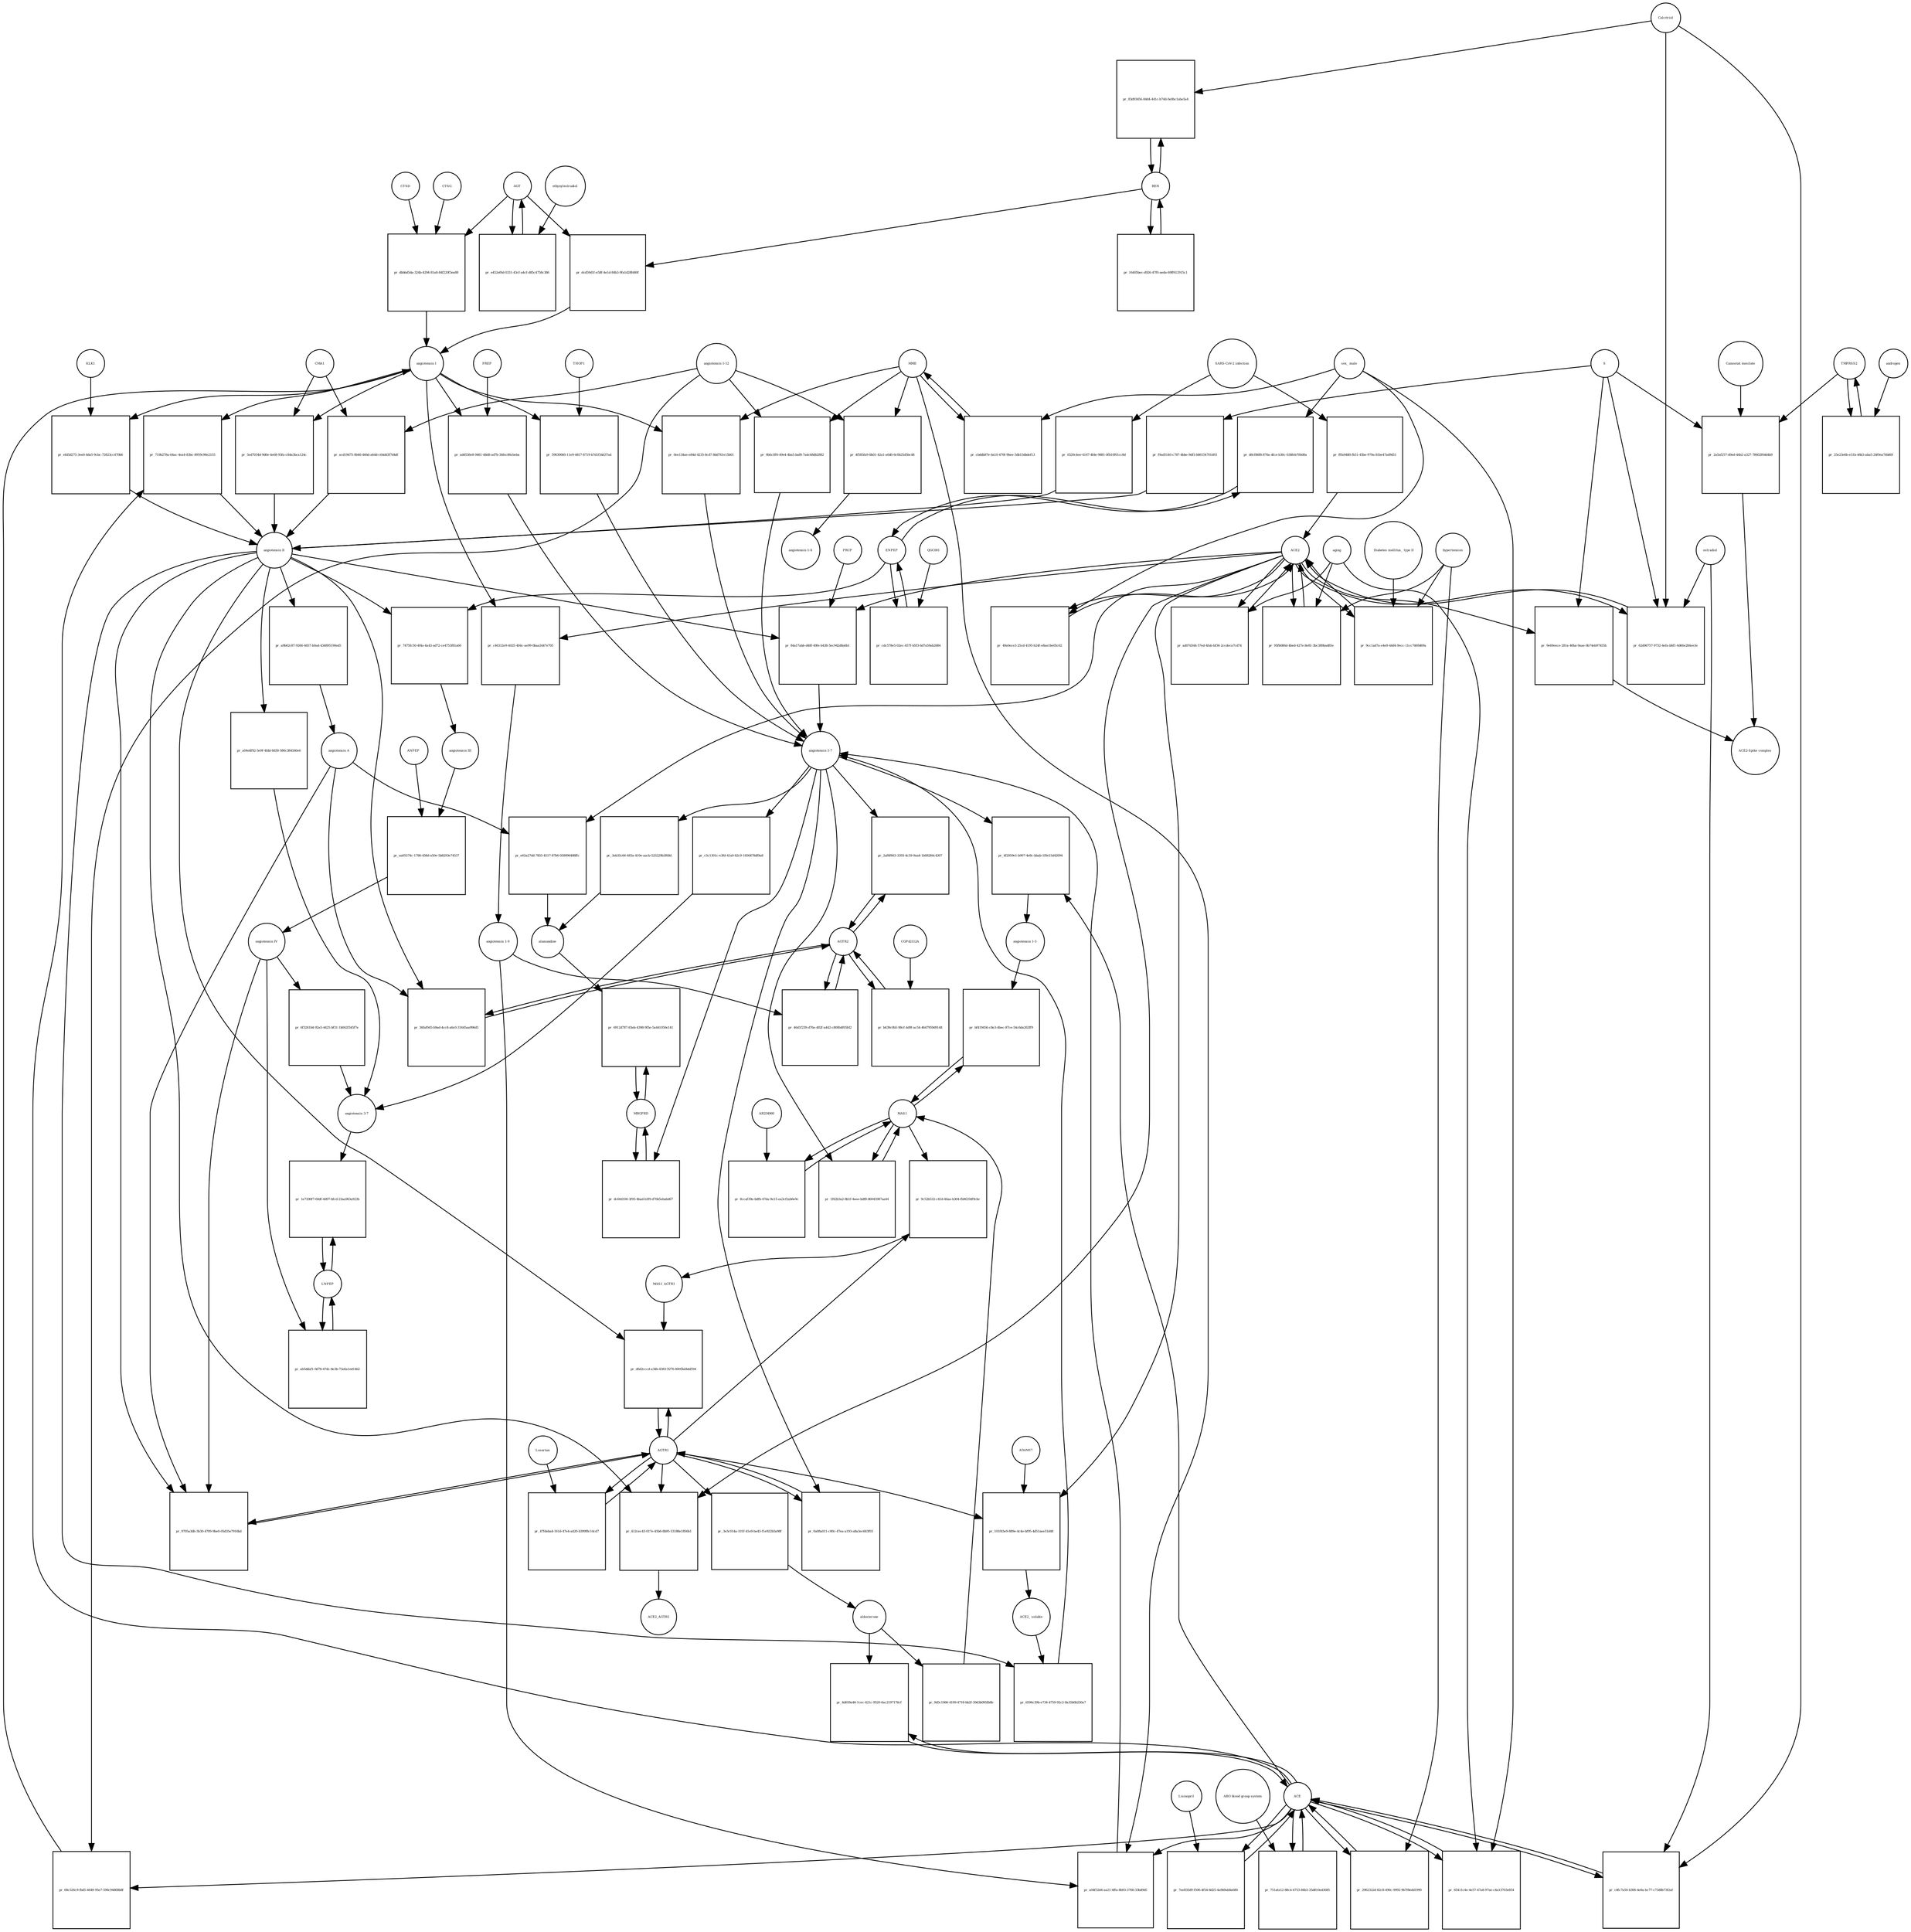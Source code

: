 strict digraph  {
"angiotensin I" [annotation="urn_miriam_obo.chebi_CHEBI%3A2718", bipartite=0, cls="simple chemical", fontsize=4, label="angiotensin I", shape=circle];
"pr_719b278a-64ac-4ea4-83bc-8959c96e2155" [annotation="", bipartite=1, cls=process, fontsize=4, label="pr_719b278a-64ac-4ea4-83bc-8959c96e2155", shape=square];
"angiotensin II" [annotation="urn_miriam_obo.chebi_CHEBI%3A48432", bipartite=0, cls="simple chemical", fontsize=4, label="angiotensin II", shape=circle];
ACE [annotation="urn_miriam_hgnc_HGNC%3A2707", bipartite=0, cls=macromolecule, fontsize=4, label=ACE, shape=circle];
"pr_c46312e9-4025-404c-ae99-0baa2447e705" [annotation="", bipartite=1, cls=process, fontsize=4, label="pr_c46312e9-4025-404c-ae99-0baa2447e705", shape=square];
"angiotensin 1-9" [annotation="urn_miriam_obo.chebi_CHEBI%3A80128", bipartite=0, cls="simple chemical", fontsize=4, label="angiotensin 1-9", shape=circle];
ACE2 [annotation="urn_miriam_hgnc_HGNC%3A13557", bipartite=0, cls=macromolecule, fontsize=4, label=ACE2, shape=circle];
"pr_a04f32d4-aa21-4ffa-8b93-376fc33bd9d5" [annotation="", bipartite=1, cls=process, fontsize=4, label="pr_a04f32d4-aa21-4ffa-8b93-376fc33bd9d5", shape=square];
"angiotensin 1-7" [annotation="urn_miriam_obo.chebi_CHEBI%3A55438", bipartite=0, cls="simple chemical", fontsize=4, label="angiotensin 1-7", shape=circle];
MME [annotation="", bipartite=0, cls=macromolecule, fontsize=4, label=MME, shape=circle];
"pr_84a17abb-d48f-49fe-b438-5ec942d8a6b1" [annotation="", bipartite=1, cls=process, fontsize=4, label="pr_84a17abb-d48f-49fe-b438-5ec942d8a6b1", shape=square];
PRCP [annotation="urn_miriam_hgnc_HGNC%3A9344", bipartite=0, cls=macromolecule, fontsize=4, label=PRCP, shape=circle];
"pr_4f2959e1-b907-4e8c-bbab-1f0e15d42094" [annotation="", bipartite=1, cls=process, fontsize=4, label="pr_4f2959e1-b907-4e8c-bbab-1f0e15d42094", shape=square];
"angiotensin 1-5" [annotation="urn_miriam_obo.chebi_CHEBI%3A80129", bipartite=0, cls="simple chemical", fontsize=4, label="angiotensin 1-5", shape=circle];
REN [annotation="urn_miriam_hgnc_HGNC%3A9958", bipartite=0, cls=macromolecule, fontsize=4, label=REN, shape=circle];
"pr_83d93456-84d4-441c-b74d-0e0bc1abe5e4" [annotation="", bipartite=1, cls="omitted process", fontsize=4, label="pr_83d93456-84d4-441c-b74d-0e0bc1abe5e4", shape=square];
Calcitriol [annotation="urn_miriam_obo.chebi_CHEBI%3A17823", bipartite=0, cls="simple chemical", fontsize=4, label=Calcitriol, shape=circle];
AGT [annotation="urn_miriam_hgnc_HGNC%3A333", bipartite=0, cls=macromolecule, fontsize=4, label=AGT, shape=circle];
"pr_dcd59d1f-e58f-4e1d-84b3-9fa1d28fd60f" [annotation="", bipartite=1, cls=process, fontsize=4, label="pr_dcd59d1f-e58f-4e1d-84b3-9fa1d28fd60f", shape=square];
"pr_0ee134ae-e84d-4235-8cd7-8dd761e15b01" [annotation="", bipartite=1, cls=process, fontsize=4, label="pr_0ee134ae-e84d-4235-8cd7-8dd761e15b01", shape=square];
MAS1 [annotation="urn_miriam_hgnc_HGNC%3A6899", bipartite=0, cls=macromolecule, fontsize=4, label=MAS1, shape=circle];
"pr_bf419456-c8e3-4bec-87ce-54c6da262ff9" [annotation="", bipartite=1, cls=process, fontsize=4, label="pr_bf419456-c8e3-4bec-87ce-54c6da262ff9", shape=square];
"pr_3eb35c66-483a-410e-aacb-525229b3f68d" [annotation="", bipartite=1, cls=process, fontsize=4, label="pr_3eb35c66-483a-410e-aacb-525229b3f68d", shape=square];
alamandine [annotation="urn_miriam_pubchem.compound_44192273", bipartite=0, cls="simple chemical", fontsize=4, label=alamandine, shape=circle];
"pr_a9b62c87-9266-4657-b0ad-434895190ed5" [annotation="", bipartite=1, cls=process, fontsize=4, label="pr_a9b62c87-9266-4657-b0ad-434895190ed5", shape=square];
"angiotensin A" [annotation="urn_miriam_kegg.compound_C20970|urn_miriam_pubchem.compound_91691124", bipartite=0, cls="simple chemical", fontsize=4, label="angiotensin A", shape=circle];
"pr_e65a27dd-7855-4517-87b6-058096488ffc" [annotation="", bipartite=1, cls=process, fontsize=4, label="pr_e65a27dd-7855-4517-87b6-058096488ffc", shape=square];
"pr_7475fc50-4f4a-4a43-ad72-ce4753f81a60" [annotation="", bipartite=1, cls=process, fontsize=4, label="pr_7475fc50-4f4a-4a43-ad72-ce4753f81a60", shape=square];
"angiotensin III" [annotation="urn_miriam_obo.chebi_CHEBI%3A89666", bipartite=0, cls="simple chemical", fontsize=4, label="angiotensin III", shape=circle];
ENPEP [annotation="urn_miriam_hgnc_HGNC%3A3355", bipartite=0, cls=macromolecule, fontsize=4, label=ENPEP, shape=circle];
"pr_aa05574c-1786-458d-a50e-5b8293e74537" [annotation="", bipartite=1, cls=process, fontsize=4, label="pr_aa05574c-1786-458d-a50e-5b8293e74537", shape=square];
"angiotensin IV" [annotation="urn_miriam_obo.chebi_CHEBI%3A80127", bipartite=0, cls="simple chemical", fontsize=4, label="angiotensin IV", shape=circle];
"ANPEP " [annotation="urn_miriam_hgnc_HGNC%3A500", bipartite=0, cls=macromolecule, fontsize=4, label="ANPEP ", shape=circle];
AGTR2 [annotation="urn_miriam_hgnc_HGNC%3A338", bipartite=0, cls=macromolecule, fontsize=4, label=AGTR2, shape=circle];
"pr_b639c0b5-98cf-4d9f-ac54-4647959d9148" [annotation="", bipartite=1, cls=process, fontsize=4, label="pr_b639c0b5-98cf-4d9f-ac54-4647959d9148", shape=square];
CGP42112A [annotation="urn_miriam_obo.chebi_CHEBI%3A147302", bipartite=0, cls="simple chemical", fontsize=4, label=CGP42112A, shape=circle];
"pr_16405bec-d926-47f0-aeda-69ff612915c1" [annotation="", bipartite=1, cls=process, fontsize=4, label="pr_16405bec-d926-47f0-aeda-69ff612915c1", shape=square];
"pr_101f45e9-889e-4c4e-bf95-4d51aee51d48" [annotation="", bipartite=1, cls=process, fontsize=4, label="pr_101f45e9-889e-4c4e-bf95-4d51aee51d48", shape=square];
"ACE2_ soluble" [annotation="urn_miriam_hgnc.symbol_ACE2", bipartite=0, cls=macromolecule, fontsize=4, label="ACE2_ soluble", shape=circle];
ADAM17 [annotation="urn_miriam_hgnc_HGNC%3A195", bipartite=0, cls=macromolecule, fontsize=4, label=ADAM17, shape=circle];
AGTR1 [annotation="urn_miriam_hgnc_HGNC%3A336", bipartite=0, cls=macromolecule, fontsize=4, label=AGTR1, shape=circle];
"pr_36faf045-b9ad-4cc8-a6c0-31645aa996d5" [annotation="", bipartite=1, cls=process, fontsize=4, label="pr_36faf045-b9ad-4cc8-a6c0-31645aa996d5", shape=square];
MRGPRD [annotation="urn_miriam_hgnc_HGNC%3A29626", bipartite=0, cls=macromolecule, fontsize=4, label=MRGPRD, shape=circle];
"pr_6912d787-83eb-4398-9f3e-5a441050e141" [annotation="", bipartite=1, cls=process, fontsize=4, label="pr_6912d787-83eb-4398-9f3e-5a441050e141", shape=square];
"pr_6596c39b-e734-4759-92c2-8a35b0b250a7" [annotation="", bipartite=1, cls=process, fontsize=4, label="pr_6596c39b-e734-4759-92c2-8a35b0b250a7", shape=square];
"pr_49a0ece3-25cd-4195-b24f-e8ae1be05c62" [annotation="", bipartite=1, cls=process, fontsize=4, label="pr_49a0ece3-25cd-4195-b24f-e8ae1be05c62", shape=square];
"sex_ male" [annotation=urn_miriam_mesh_D008297, bipartite=0, cls=phenotype, fontsize=4, label="sex_ male", shape=circle];
"pr_f9ad5140-c787-4bbe-9df3-b86154701d93" [annotation="", bipartite=1, cls=process, fontsize=4, label="pr_f9ad5140-c787-4bbe-9df3-b86154701d93", shape=square];
S [annotation="urn_miriam_uniprot_P0DTC2|urn_miriam_uniprot_P59594", bipartite=0, cls=macromolecule, fontsize=4, label=S, shape=circle];
"pr_9705a3db-3b30-4709-9be0-05d35e7916bd" [annotation="", bipartite=1, cls=process, fontsize=4, label="pr_9705a3db-3b30-4709-9be0-05d35e7916bd", shape=square];
"pr_412cec43-017e-45b6-8b95-53188e1856b1" [annotation="", bipartite=1, cls=process, fontsize=4, label="pr_412cec43-017e-45b6-8b95-53188e1856b1", shape=square];
ACE2_AGTR1 [annotation=urn_miriam_pubmed_25225202, bipartite=0, cls=complex, fontsize=4, label=ACE2_AGTR1, shape=circle];
"pr_9e69eece-281a-40ba-9aae-6b74eb97455b" [annotation="", bipartite=1, cls=process, fontsize=4, label="pr_9e69eece-281a-40ba-9aae-6b74eb97455b", shape=square];
"ACE2-Spike complex" [annotation=urn_miriam_pubmed_32275855, bipartite=0, cls=complex, fontsize=4, label="ACE2-Spike complex", shape=circle];
"pr_0320c4ee-4167-4fde-9881-0fb10f01cc8d" [annotation="", bipartite=1, cls=process, fontsize=4, label="pr_0320c4ee-4167-4fde-9881-0fb10f01cc8d", shape=square];
"SARS-CoV-2 infection" [annotation="urn_miriam_taxonomy_2697049|urn_miriam_mesh_C000657245", bipartite=0, cls=phenotype, fontsize=4, label="SARS-CoV-2 infection", shape=circle];
"angiotensin 1-12" [annotation=urn_miriam_pubmed_27465904, bipartite=0, cls="simple chemical", fontsize=4, label="angiotensin 1-12", shape=circle];
"pr_acd19d75-0b46-466d-a64d-c64dd3f7d4df" [annotation="", bipartite=1, cls=process, fontsize=4, label="pr_acd19d75-0b46-466d-a64d-c64dd3f7d4df", shape=square];
CMA1 [annotation="urn_miriam_hgnc_HGNC%3A2097", bipartite=0, cls=macromolecule, fontsize=4, label=CMA1, shape=circle];
TMPRSS2 [annotation="urn_miriam_hgnc_HGNC%3A11876", bipartite=0, cls=macromolecule, fontsize=4, label=TMPRSS2, shape=circle];
"pr_25e23e6b-e31b-46b3-aba5-24f0ea74b80f" [annotation="", bipartite=1, cls="omitted process", fontsize=4, label="pr_25e23e6b-e31b-46b3-aba5-24f0ea74b80f", shape=square];
androgen [annotation="urn_miriam_obo.chebi_CHEBI%3A50113", bipartite=0, cls="simple chemical", fontsize=4, label=androgen, shape=circle];
"pr_4f585fa9-8b01-42a1-a0d0-6c0b25d5bc48" [annotation="", bipartite=1, cls=process, fontsize=4, label="pr_4f585fa9-8b01-42a1-a0d0-6c0b25d5bc48", shape=square];
"angiotensin 1-4" [annotation=urn_miriam_pubmed_22490446, bipartite=0, cls="simple chemical", fontsize=4, label="angiotensin 1-4", shape=circle];
"pr_9c52b532-c41d-44ae-b304-fb06356f9cbc" [annotation="", bipartite=1, cls=process, fontsize=4, label="pr_9c52b532-c41d-44ae-b304-fb06356f9cbc", shape=square];
MAS1_AGTR1 [annotation=urn_miriam_pubmed_15809376, bipartite=0, cls=complex, fontsize=4, label=MAS1_AGTR1, shape=circle];
"pr_d6d2cccd-a34b-4383-9276-8005bd4dd594" [annotation="", bipartite=1, cls=process, fontsize=4, label="pr_d6d2cccd-a34b-4383-9276-8005bd4dd594", shape=square];
"pr_7ee835d9-f506-4f54-8d25-4a9b9ab8a680" [annotation="", bipartite=1, cls=process, fontsize=4, label="pr_7ee835d9-f506-4f54-8d25-4a9b9ab8a680", shape=square];
Lisinopril [annotation="urn_miriam_obo.chebi_CHEBI%3A43755", bipartite=0, cls="simple chemical", fontsize=4, label=Lisinopril, shape=circle];
"pr_68c526c9-fbd5-4649-95e7-596c94868b8f" [annotation="", bipartite=1, cls=process, fontsize=4, label="pr_68c526c9-fbd5-4649-95e7-596c94868b8f", shape=square];
LNPEP [annotation="urn_miriam_hgnc_HGNC%3A6656", bipartite=0, cls=macromolecule, fontsize=4, label=LNPEP, shape=circle];
"pr_ab5ddaf1-0d78-47dc-8e3b-73e6a1ed14b2" [annotation="", bipartite=1, cls=process, fontsize=4, label="pr_ab5ddaf1-0d78-47dc-8e3b-73e6a1ed14b2", shape=square];
"pr_0bfa1ff6-49e4-4ba5-baf8-7adc68db2882" [annotation="", bipartite=1, cls=process, fontsize=4, label="pr_0bfa1ff6-49e4-4ba5-baf8-7adc68db2882", shape=square];
"pr_8ccaf39e-bdfb-47da-9e15-ea3cf2ab6e9c" [annotation="", bipartite=1, cls=process, fontsize=4, label="pr_8ccaf39e-bdfb-47da-9e15-ea3cf2ab6e9c", shape=square];
AR234960 [annotation="urn_miriam_pubchem.compound_146025955", bipartite=0, cls="simple chemical", fontsize=4, label=AR234960, shape=circle];
"pr_cdc578e5-02ec-457f-b5f3-6d7a59ab2684" [annotation="", bipartite=1, cls=process, fontsize=4, label="pr_cdc578e5-02ec-457f-b5f3-6d7a59ab2684", shape=square];
QGC001 [annotation=urn_miriam_pubmed_24337978, bipartite=0, cls="simple chemical", fontsize=4, label=QGC001, shape=circle];
"pr_dbbbd5da-324b-4294-81a8-84f220f3ea88" [annotation="", bipartite=1, cls=process, fontsize=4, label="pr_dbbbd5da-324b-4294-81a8-84f220f3ea88", shape=square];
CTSD [annotation="urn_miriam_hgnc_HGNC%3A2529", bipartite=0, cls=macromolecule, fontsize=4, label=CTSD, shape=circle];
CTSG [annotation="urn_miriam_hgnc_HGNC%3A2532", bipartite=0, cls=macromolecule, fontsize=4, label=CTSG, shape=circle];
"pr_5ed7034d-9d0e-4e68-93fa-c84a3bca124c" [annotation="", bipartite=1, cls=process, fontsize=4, label="pr_5ed7034d-9d0e-4e68-93fa-c84a3bca124c", shape=square];
"pr_efd5d275-3ee0-4da5-9cbc-72823cc470b6" [annotation="", bipartite=1, cls=process, fontsize=4, label="pr_efd5d275-3ee0-4da5-9cbc-72823cc470b6", shape=square];
KLK1 [annotation="urn_miriam_hgnc_HGNC%3A6357", bipartite=0, cls=macromolecule, fontsize=4, label=KLK1, shape=circle];
"pr_59030660-11e9-4817-8719-b7d1f34d37ad" [annotation="", bipartite=1, cls=process, fontsize=4, label="pr_59030660-11e9-4817-8719-b7d1f34d37ad", shape=square];
THOP1 [annotation="urn_miriam_hgnc_HGNC%3A11793", bipartite=0, cls=macromolecule, fontsize=4, label=THOP1, shape=circle];
"pr_add536e8-9461-48d8-ad7b-34fec86cbeba" [annotation="", bipartite=1, cls=process, fontsize=4, label="pr_add536e8-9461-48d8-ad7b-34fec86cbeba", shape=square];
PREP [annotation="urn_miriam_hgnc_HGNC%3A9358", bipartite=0, cls=macromolecule, fontsize=4, label=PREP, shape=circle];
"pr_47fdeba4-161d-47e4-a420-b399f8c14cd7" [annotation="", bipartite=1, cls=process, fontsize=4, label="pr_47fdeba4-161d-47e4-a420-b399f8c14cd7", shape=square];
Losartan [annotation="urn_miriam_obo.chebi_CHEBI%3A6541", bipartite=0, cls="simple chemical", fontsize=4, label=Losartan, shape=circle];
"pr_0a08a011-c80c-47ea-a193-a8a3ec663f03" [annotation="", bipartite=1, cls=process, fontsize=4, label="pr_0a08a011-c80c-47ea-a193-a8a3ec663f03", shape=square];
"pr_2af6f663-3393-4c59-9aa4-1b08284c4307" [annotation="", bipartite=1, cls=process, fontsize=4, label="pr_2af6f663-3393-4c59-9aa4-1b08284c4307", shape=square];
"pr_46d1f239-d76e-482f-a442-c800b4f05fd2" [annotation="", bipartite=1, cls=process, fontsize=4, label="pr_46d1f239-d76e-482f-a442-c800b4f05fd2", shape=square];
"pr_1f62b3a2-8b1f-4eee-bdf8-86045987aa44" [annotation="", bipartite=1, cls=process, fontsize=4, label="pr_1f62b3a2-8b1f-4eee-bdf8-86045987aa44", shape=square];
"pr_dc60d100-3f93-4bad-b3f9-d76b5ebabd67" [annotation="", bipartite=1, cls=process, fontsize=4, label="pr_dc60d100-3f93-4bad-b3f9-d76b5ebabd67", shape=square];
"pr_c5c1301c-e3fd-41a0-82c9-1456478df9a8" [annotation="", bipartite=1, cls=process, fontsize=4, label="pr_c5c1301c-e3fd-41a0-82c9-1456478df9a8", shape=square];
"angiotensin 3-7" [annotation=urn_miriam_pubmed_30934934, bipartite=0, cls="simple chemical", fontsize=4, label="angiotensin 3-7", shape=circle];
"pr_a04e8f92-5e9f-4fdd-8d30-586c384560e6" [annotation="", bipartite=1, cls=process, fontsize=4, label="pr_a04e8f92-5e9f-4fdd-8d30-586c384560e6", shape=square];
"pr_6f3261b4-92a5-4425-bf31-1b042f345f7e" [annotation="", bipartite=1, cls=process, fontsize=4, label="pr_6f3261b4-92a5-4425-bf31-1b042f345f7e", shape=square];
"pr_2a5af257-d9ed-44b2-a327-78602f64d4b9" [annotation="", bipartite=1, cls="omitted process", fontsize=4, label="pr_2a5af257-d9ed-44b2-a327-78602f64d4b9", shape=square];
"Camostat mesilate" [annotation="urn_miriam_obo.chebi_CHEBI%3A135632", bipartite=0, cls="simple chemical", fontsize=4, label="Camostat mesilate", shape=circle];
"pr_1e7200f7-60df-4d97-bfcd-23aa963a923b" [annotation="", bipartite=1, cls=process, fontsize=4, label="pr_1e7200f7-60df-4d97-bfcd-23aa963a923b", shape=square];
"pr_62d06757-9732-4efa-b6f1-6d66e284ee3e" [annotation="", bipartite=1, cls="omitted process", fontsize=4, label="pr_62d06757-9732-4efa-b6f1-6d66e284ee3e", shape=square];
estradiol [annotation="urn_miriam_obo.chebi_CHEBI%3A16469", bipartite=0, cls="simple chemical", fontsize=4, label=estradiol, shape=circle];
"pr_e452ef6d-0331-43cf-a4cf-d85c4758c386" [annotation="", bipartite=1, cls="omitted process", fontsize=4, label="pr_e452ef6d-0331-43cf-a4cf-d85c4758c386", shape=square];
ethynylestradiol [annotation="urn_miriam_obo.chebi_CHEBI%3A4903", bipartite=0, cls="simple chemical", fontsize=4, label=ethynylestradiol, shape=circle];
"pr_fffa9480-fb51-45be-979a-81be47ad9d51" [annotation="", bipartite=1, cls=process, fontsize=4, label="pr_fffa9480-fb51-45be-979a-81be47ad9d51", shape=square];
"pr_65411c4e-4e57-47a8-97ae-c4a13703e854" [annotation="", bipartite=1, cls=process, fontsize=4, label="pr_65411c4e-4e57-47a8-97ae-c4a13703e854", shape=square];
aging [annotation="urn_miriam_obo.go_GO%3A0007568", bipartite=0, cls=phenotype, fontsize=4, label=aging, shape=circle];
"pr_751afa12-88c4-4753-84b3-35d810ed3685" [annotation="", bipartite=1, cls=process, fontsize=4, label="pr_751afa12-88c4-4753-84b3-35d810ed3685", shape=square];
"ABO blood group system" [annotation=urn_miriam_mesh_D000017, bipartite=0, cls=phenotype, fontsize=4, label="ABO blood group system", shape=circle];
"pr_ad07d344-57ed-4fab-bf36-2ccdeca7cd74" [annotation="", bipartite=1, cls="omitted process", fontsize=4, label="pr_ad07d344-57ed-4fab-bf36-2ccdeca7cd74", shape=square];
"pr_95fb086d-4bed-427e-8e81-3bc389bad85e" [annotation="", bipartite=1, cls=process, fontsize=4, label="pr_95fb086d-4bed-427e-8e81-3bc389bad85e", shape=square];
hypertension [annotation=urn_miriam_mesh_D006973, bipartite=0, cls=phenotype, fontsize=4, label=hypertension, shape=circle];
"pr_d8cf86f8-876a-4fce-b30c-038feb700d0a" [annotation="", bipartite=1, cls=process, fontsize=4, label="pr_d8cf86f8-876a-4fce-b30c-038feb700d0a", shape=square];
"pr_cbddb87e-6a10-476f-9bee-5db15dbdef13" [annotation="", bipartite=1, cls=process, fontsize=4, label="pr_cbddb87e-6a10-476f-9bee-5db15dbdef13", shape=square];
"pr_4d659a46-1cec-421c-9520-6ac2197176cf" [annotation="", bipartite=1, cls=process, fontsize=4, label="pr_4d659a46-1cec-421c-9520-6ac2197176cf", shape=square];
aldosterone [annotation="urn_miriam_obo.chebi_CHEBI%3A27584", bipartite=0, cls="simple chemical", fontsize=4, label=aldosterone, shape=circle];
"pr_9d5c1966-4199-4718-bb2f-39d3b095fb8b" [annotation="", bipartite=1, cls=process, fontsize=4, label="pr_9d5c1966-4199-4718-bb2f-39d3b095fb8b", shape=square];
"pr_c8fc7a50-b306-4e8a-bc77-c73d8b73f2af" [annotation="", bipartite=1, cls="omitted process", fontsize=4, label="pr_c8fc7a50-b306-4e8a-bc77-c73d8b73f2af", shape=square];
"pr_3e3c014a-101f-41e9-be43-f1e922b5a98f" [annotation="", bipartite=1, cls=process, fontsize=4, label="pr_3e3c014a-101f-41e9-be43-f1e922b5a98f", shape=square];
"pr_9cc1ad7a-e4e9-44d4-9ecc-11cc7469d69a" [annotation="", bipartite=1, cls="omitted process", fontsize=4, label="pr_9cc1ad7a-e4e9-44d4-9ecc-11cc7469d69a", shape=square];
" Diabetes mellitus_ type II" [annotation=urn_miriam_mesh_D003924, bipartite=0, cls=phenotype, fontsize=4, label=" Diabetes mellitus_ type II", shape=circle];
"pr_2962322d-82c8-490c-9992-9b7f8edd1990" [annotation="", bipartite=1, cls=process, fontsize=4, label="pr_2962322d-82c8-490c-9992-9b7f8edd1990", shape=square];
"angiotensin I" -> "pr_719b278a-64ac-4ea4-83bc-8959c96e2155"  [annotation="", interaction_type=consumption];
"angiotensin I" -> "pr_c46312e9-4025-404c-ae99-0baa2447e705"  [annotation="", interaction_type=consumption];
"angiotensin I" -> "pr_0ee134ae-e84d-4235-8cd7-8dd761e15b01"  [annotation="", interaction_type=consumption];
"angiotensin I" -> "pr_5ed7034d-9d0e-4e68-93fa-c84a3bca124c"  [annotation="", interaction_type=consumption];
"angiotensin I" -> "pr_efd5d275-3ee0-4da5-9cbc-72823cc470b6"  [annotation="", interaction_type=consumption];
"angiotensin I" -> "pr_59030660-11e9-4817-8719-b7d1f34d37ad"  [annotation="", interaction_type=consumption];
"angiotensin I" -> "pr_add536e8-9461-48d8-ad7b-34fec86cbeba"  [annotation="", interaction_type=consumption];
"pr_719b278a-64ac-4ea4-83bc-8959c96e2155" -> "angiotensin II"  [annotation="", interaction_type=production];
"angiotensin II" -> "pr_84a17abb-d48f-49fe-b438-5ec942d8a6b1"  [annotation="", interaction_type=consumption];
"angiotensin II" -> "pr_a9b62c87-9266-4657-b0ad-434895190ed5"  [annotation="", interaction_type=consumption];
"angiotensin II" -> "pr_7475fc50-4f4a-4a43-ad72-ce4753f81a60"  [annotation="", interaction_type=consumption];
"angiotensin II" -> "pr_36faf045-b9ad-4cc8-a6c0-31645aa996d5"  [annotation="urn_miriam_pubmed_17630322|urn_miriam_taxonomy_9606|urn_miriam_pubmed_17138938", interaction_type=stimulation];
"angiotensin II" -> "pr_6596c39b-e734-4759-92c2-8a35b0b250a7"  [annotation="", interaction_type=consumption];
"angiotensin II" -> "pr_9705a3db-3b30-4709-9be0-05d35e7916bd"  [annotation="urn_miriam_pubmed_26497614|urn_miriam_taxonomy_10116|urn_miriam_pubmed_17630322|urn_miriam_pubmed_32333398|urn_miriam_pubmed_17138938|urn_miriam_taxonomy_9606", interaction_type=stimulation];
"angiotensin II" -> "pr_412cec43-017e-45b6-8b95-53188e1856b1"  [annotation="urn_miriam_pubmed_25225202|urn_miriam_taxonomy_9606", interaction_type=inhibition];
"angiotensin II" -> "pr_d6d2cccd-a34b-4383-9276-8005bd4dd594"  [annotation="urn_miriam_pubmed_15809376|urn_miriam_taxonomy_9606", interaction_type=stimulation];
"angiotensin II" -> "pr_a04e8f92-5e9f-4fdd-8d30-586c384560e6"  [annotation="", interaction_type=consumption];
ACE -> "pr_719b278a-64ac-4ea4-83bc-8959c96e2155"  [annotation="urn_miriam_taxonomy_9606|urn_miriam_pubmed_10969042", interaction_type=catalysis];
ACE -> "pr_a04f32d4-aa21-4ffa-8b93-376fc33bd9d5"  [annotation="urn_miriam_pubmed_15283675|urn_miriam_taxonomy_9606", interaction_type=catalysis];
ACE -> "pr_4f2959e1-b907-4e8c-bbab-1f0e15d42094"  [annotation="urn_miriam_pubmed_10969042|urn_miriam_taxonomy_9606", interaction_type=catalysis];
ACE -> "pr_7ee835d9-f506-4f54-8d25-4a9b9ab8a680"  [annotation="", interaction_type=consumption];
ACE -> "pr_68c526c9-fbd5-4649-95e7-596c94868b8f"  [annotation="urn_miriam_pubmed_22490446|urn_miriam_taxonomy_10116", interaction_type=catalysis];
ACE -> "pr_65411c4e-4e57-47a8-97ae-c4a13703e854"  [annotation="", interaction_type=consumption];
ACE -> "pr_751afa12-88c4-4753-84b3-35d810ed3685"  [annotation="", interaction_type=consumption];
ACE -> "pr_4d659a46-1cec-421c-9520-6ac2197176cf"  [annotation="", interaction_type=consumption];
ACE -> "pr_c8fc7a50-b306-4e8a-bc77-c73d8b73f2af"  [annotation="", interaction_type=consumption];
ACE -> "pr_2962322d-82c8-490c-9992-9b7f8edd1990"  [annotation="", interaction_type=consumption];
"pr_c46312e9-4025-404c-ae99-0baa2447e705" -> "angiotensin 1-9"  [annotation="", interaction_type=production];
"angiotensin 1-9" -> "pr_a04f32d4-aa21-4ffa-8b93-376fc33bd9d5"  [annotation="", interaction_type=consumption];
"angiotensin 1-9" -> "pr_46d1f239-d76e-482f-a442-c800b4f05fd2"  [annotation="urn_miriam_pubmed_30048754|urn_miriam_taxonomy_10116", interaction_type=stimulation];
ACE2 -> "pr_c46312e9-4025-404c-ae99-0baa2447e705"  [annotation="urn_miriam_pubmed_10969042|urn_miriam_taxonomy_9606", interaction_type=catalysis];
ACE2 -> "pr_84a17abb-d48f-49fe-b438-5ec942d8a6b1"  [annotation="urn_miriam_taxonomy_10090|urn_miriam_pubmed_23392115", interaction_type=catalysis];
ACE2 -> "pr_e65a27dd-7855-4517-87b6-058096488ffc"  [annotation="urn_miriam_pubmed_23446738|urn_miriam_taxonomy_9606", interaction_type=catalysis];
ACE2 -> "pr_101f45e9-889e-4c4e-bf95-4d51aee51d48"  [annotation="", interaction_type=consumption];
ACE2 -> "pr_49a0ece3-25cd-4195-b24f-e8ae1be05c62"  [annotation="", interaction_type=consumption];
ACE2 -> "pr_412cec43-017e-45b6-8b95-53188e1856b1"  [annotation="", interaction_type=consumption];
ACE2 -> "pr_9e69eece-281a-40ba-9aae-6b74eb97455b"  [annotation="", interaction_type=consumption];
ACE2 -> "pr_62d06757-9732-4efa-b6f1-6d66e284ee3e"  [annotation="", interaction_type=consumption];
ACE2 -> "pr_ad07d344-57ed-4fab-bf36-2ccdeca7cd74"  [annotation="", interaction_type=consumption];
ACE2 -> "pr_95fb086d-4bed-427e-8e81-3bc389bad85e"  [annotation="", interaction_type=consumption];
ACE2 -> "pr_9cc1ad7a-e4e9-44d4-9ecc-11cc7469d69a"  [annotation="", interaction_type=consumption];
"pr_a04f32d4-aa21-4ffa-8b93-376fc33bd9d5" -> "angiotensin 1-7"  [annotation="", interaction_type=production];
"angiotensin 1-7" -> "pr_4f2959e1-b907-4e8c-bbab-1f0e15d42094"  [annotation="", interaction_type=consumption];
"angiotensin 1-7" -> "pr_3eb35c66-483a-410e-aacb-525229b3f68d"  [annotation="", interaction_type=consumption];
"angiotensin 1-7" -> "pr_0a08a011-c80c-47ea-a193-a8a3ec663f03"  [annotation="urn_miriam_pubmed_29928987|urn_miriam_taxonomy_9606", interaction_type=inhibition];
"angiotensin 1-7" -> "pr_2af6f663-3393-4c59-9aa4-1b08284c4307"  [annotation="urn_miriam_pubmed_15767466|urn_miriam_taxonomy_10116", interaction_type=stimulation];
"angiotensin 1-7" -> "pr_1f62b3a2-8b1f-4eee-bdf8-86045987aa44"  [annotation="urn_miriam_pubmed_27217404|urn_miriam_taxonomy_9606", interaction_type=stimulation];
"angiotensin 1-7" -> "pr_dc60d100-3f93-4bad-b3f9-d76b5ebabd67"  [annotation="urn_miriam_pubmed_27217404|urn_miriam_taxonomy_9606", interaction_type=stimulation];
"angiotensin 1-7" -> "pr_c5c1301c-e3fd-41a0-82c9-1456478df9a8"  [annotation="", interaction_type=consumption];
MME -> "pr_a04f32d4-aa21-4ffa-8b93-376fc33bd9d5"  [annotation="urn_miriam_pubmed_15283675|urn_miriam_taxonomy_9606", interaction_type=catalysis];
MME -> "pr_0ee134ae-e84d-4235-8cd7-8dd761e15b01"  [annotation="urn_miriam_taxonomy_9606|urn_miriam_pubmed_15283675", interaction_type=catalysis];
MME -> "pr_4f585fa9-8b01-42a1-a0d0-6c0b25d5bc48"  [annotation="urn_miriam_pubmed_22490446|urn_miriam_taxonomy_10116", interaction_type=catalysis];
MME -> "pr_0bfa1ff6-49e4-4ba5-baf8-7adc68db2882"  [annotation="urn_miriam_pubmed_22490446|urn_miriam_taxonomy_10116", interaction_type=catalysis];
MME -> "pr_cbddb87e-6a10-476f-9bee-5db15dbdef13"  [annotation="", interaction_type=consumption];
"pr_84a17abb-d48f-49fe-b438-5ec942d8a6b1" -> "angiotensin 1-7"  [annotation="", interaction_type=production];
PRCP -> "pr_84a17abb-d48f-49fe-b438-5ec942d8a6b1"  [annotation="urn_miriam_taxonomy_10090|urn_miriam_pubmed_23392115", interaction_type=catalysis];
"pr_4f2959e1-b907-4e8c-bbab-1f0e15d42094" -> "angiotensin 1-5"  [annotation="", interaction_type=production];
"angiotensin 1-5" -> "pr_bf419456-c8e3-4bec-87ce-54c6da262ff9"  [annotation="urn_miriam_pubmed_27660028|urn_miriam_taxonomy_10116", interaction_type=stimulation];
REN -> "pr_83d93456-84d4-441c-b74d-0e0bc1abe5e4"  [annotation="", interaction_type=consumption];
REN -> "pr_dcd59d1f-e58f-4e1d-84b3-9fa1d28fd60f"  [annotation="urn_miriam_pubmed_10585461|urn_miriam_taxonomy_9606", interaction_type=catalysis];
REN -> "pr_16405bec-d926-47f0-aeda-69ff612915c1"  [annotation="", interaction_type=consumption];
"pr_83d93456-84d4-441c-b74d-0e0bc1abe5e4" -> REN  [annotation="", interaction_type=production];
Calcitriol -> "pr_83d93456-84d4-441c-b74d-0e0bc1abe5e4"  [annotation="urn_miriam_pubmed_12122115|urn_miriam_taxonomy_10090", interaction_type=inhibition];
Calcitriol -> "pr_62d06757-9732-4efa-b6f1-6d66e284ee3e"  [annotation="urn_miriam_pubmed_32432918|urn_miriam_taxonomy_9606|urn_miriam_pubmed_19864379|urn_miriam_uniprot_P59594|urn_miriam_pubmed_26562171|urn_miriam_pubmed_28944831|urn_miriam_taxonomy_10116", interaction_type=stimulation];
Calcitriol -> "pr_c8fc7a50-b306-4e8a-bc77-c73d8b73f2af"  [annotation="urn_miriam_pubmed_26562171|urn_miriam_taxonomy_9606|urn_miriam_pubmed_28944831|urn_miriam_taxonomy_10116", interaction_type=inhibition];
AGT -> "pr_dcd59d1f-e58f-4e1d-84b3-9fa1d28fd60f"  [annotation="", interaction_type=consumption];
AGT -> "pr_dbbbd5da-324b-4294-81a8-84f220f3ea88"  [annotation="", interaction_type=consumption];
AGT -> "pr_e452ef6d-0331-43cf-a4cf-d85c4758c386"  [annotation="", interaction_type=consumption];
"pr_dcd59d1f-e58f-4e1d-84b3-9fa1d28fd60f" -> "angiotensin I"  [annotation="", interaction_type=production];
"pr_0ee134ae-e84d-4235-8cd7-8dd761e15b01" -> "angiotensin 1-7"  [annotation="", interaction_type=production];
MAS1 -> "pr_bf419456-c8e3-4bec-87ce-54c6da262ff9"  [annotation="", interaction_type=consumption];
MAS1 -> "pr_9c52b532-c41d-44ae-b304-fb06356f9cbc"  [annotation="", interaction_type=consumption];
MAS1 -> "pr_8ccaf39e-bdfb-47da-9e15-ea3cf2ab6e9c"  [annotation="", interaction_type=consumption];
MAS1 -> "pr_1f62b3a2-8b1f-4eee-bdf8-86045987aa44"  [annotation="", interaction_type=consumption];
"pr_bf419456-c8e3-4bec-87ce-54c6da262ff9" -> MAS1  [annotation="", interaction_type=production];
"pr_3eb35c66-483a-410e-aacb-525229b3f68d" -> alamandine  [annotation="", interaction_type=production];
alamandine -> "pr_6912d787-83eb-4398-9f3e-5a441050e141"  [annotation="urn_miriam_pubmed_23446738|urn_miriam_taxonomy_9606", interaction_type=stimulation];
"pr_a9b62c87-9266-4657-b0ad-434895190ed5" -> "angiotensin A"  [annotation="", interaction_type=production];
"angiotensin A" -> "pr_e65a27dd-7855-4517-87b6-058096488ffc"  [annotation="", interaction_type=consumption];
"angiotensin A" -> "pr_36faf045-b9ad-4cc8-a6c0-31645aa996d5"  [annotation="urn_miriam_pubmed_17630322|urn_miriam_taxonomy_9606|urn_miriam_pubmed_17138938", interaction_type=stimulation];
"angiotensin A" -> "pr_9705a3db-3b30-4709-9be0-05d35e7916bd"  [annotation="urn_miriam_pubmed_26497614|urn_miriam_taxonomy_10116|urn_miriam_pubmed_17630322|urn_miriam_pubmed_32333398|urn_miriam_pubmed_17138938|urn_miriam_taxonomy_9606", interaction_type=stimulation];
"pr_e65a27dd-7855-4517-87b6-058096488ffc" -> alamandine  [annotation="", interaction_type=production];
"pr_7475fc50-4f4a-4a43-ad72-ce4753f81a60" -> "angiotensin III"  [annotation="", interaction_type=production];
"angiotensin III" -> "pr_aa05574c-1786-458d-a50e-5b8293e74537"  [annotation="", interaction_type=consumption];
ENPEP -> "pr_7475fc50-4f4a-4a43-ad72-ce4753f81a60"  [annotation="urn_miriam_pubmed_8876246|urn_miriam_taxonomy_10090", interaction_type=catalysis];
ENPEP -> "pr_cdc578e5-02ec-457f-b5f3-6d7a59ab2684"  [annotation="", interaction_type=consumption];
ENPEP -> "pr_d8cf86f8-876a-4fce-b30c-038feb700d0a"  [annotation="", interaction_type=consumption];
"pr_aa05574c-1786-458d-a50e-5b8293e74537" -> "angiotensin IV"  [annotation="", interaction_type=production];
"angiotensin IV" -> "pr_9705a3db-3b30-4709-9be0-05d35e7916bd"  [annotation="urn_miriam_pubmed_26497614|urn_miriam_taxonomy_10116|urn_miriam_pubmed_17630322|urn_miriam_pubmed_32333398|urn_miriam_pubmed_17138938|urn_miriam_taxonomy_9606", interaction_type=stimulation];
"angiotensin IV" -> "pr_ab5ddaf1-0d78-47dc-8e3b-73e6a1ed14b2"  [annotation="urn_miriam_pubmed_11707427|urn_miriam_taxonomy_9606", interaction_type=stimulation];
"angiotensin IV" -> "pr_6f3261b4-92a5-4425-bf31-1b042f345f7e"  [annotation="", interaction_type=consumption];
"ANPEP " -> "pr_aa05574c-1786-458d-a50e-5b8293e74537"  [annotation="urn_miriam_pubmed_8876246|urn_miriam_taxonomy_10090", interaction_type=catalysis];
AGTR2 -> "pr_b639c0b5-98cf-4d9f-ac54-4647959d9148"  [annotation="", interaction_type=consumption];
AGTR2 -> "pr_36faf045-b9ad-4cc8-a6c0-31645aa996d5"  [annotation="", interaction_type=consumption];
AGTR2 -> "pr_2af6f663-3393-4c59-9aa4-1b08284c4307"  [annotation="", interaction_type=consumption];
AGTR2 -> "pr_46d1f239-d76e-482f-a442-c800b4f05fd2"  [annotation="", interaction_type=consumption];
"pr_b639c0b5-98cf-4d9f-ac54-4647959d9148" -> AGTR2  [annotation="", interaction_type=production];
CGP42112A -> "pr_b639c0b5-98cf-4d9f-ac54-4647959d9148"  [annotation="urn_miriam_pubmed_25014541|urn_miriam_taxonomy_9606", interaction_type=stimulation];
"pr_16405bec-d926-47f0-aeda-69ff612915c1" -> REN  [annotation="", interaction_type=production];
"pr_101f45e9-889e-4c4e-bf95-4d51aee51d48" -> "ACE2_ soluble"  [annotation="", interaction_type=production];
"ACE2_ soluble" -> "pr_6596c39b-e734-4759-92c2-8a35b0b250a7"  [annotation="urn_miriam_pubmed_28512108|urn_miriam_taxonomy_9606", interaction_type=stimulation];
ADAM17 -> "pr_101f45e9-889e-4c4e-bf95-4d51aee51d48"  [annotation="urn_miriam_pubmed_24227843|urn_miriam_taxonomy_9606|urn_miriam_pubmed_32333398|urn_miriam_pubmed_28512108", interaction_type=catalysis];
AGTR1 -> "pr_101f45e9-889e-4c4e-bf95-4d51aee51d48"  [annotation="urn_miriam_pubmed_24227843|urn_miriam_taxonomy_9606|urn_miriam_pubmed_32333398|urn_miriam_pubmed_28512108", interaction_type=stimulation];
AGTR1 -> "pr_9705a3db-3b30-4709-9be0-05d35e7916bd"  [annotation="", interaction_type=consumption];
AGTR1 -> "pr_412cec43-017e-45b6-8b95-53188e1856b1"  [annotation="", interaction_type=consumption];
AGTR1 -> "pr_9c52b532-c41d-44ae-b304-fb06356f9cbc"  [annotation="", interaction_type=consumption];
AGTR1 -> "pr_d6d2cccd-a34b-4383-9276-8005bd4dd594"  [annotation="", interaction_type=consumption];
AGTR1 -> "pr_47fdeba4-161d-47e4-a420-b399f8c14cd7"  [annotation="", interaction_type=consumption];
AGTR1 -> "pr_0a08a011-c80c-47ea-a193-a8a3ec663f03"  [annotation="", interaction_type=consumption];
AGTR1 -> "pr_3e3c014a-101f-41e9-be43-f1e922b5a98f"  [annotation="urn_miriam_pubmed_1338730|urn_miriam_taxonomy_10116", interaction_type=stimulation];
"pr_36faf045-b9ad-4cc8-a6c0-31645aa996d5" -> AGTR2  [annotation="", interaction_type=production];
MRGPRD -> "pr_6912d787-83eb-4398-9f3e-5a441050e141"  [annotation="", interaction_type=consumption];
MRGPRD -> "pr_dc60d100-3f93-4bad-b3f9-d76b5ebabd67"  [annotation="", interaction_type=consumption];
"pr_6912d787-83eb-4398-9f3e-5a441050e141" -> MRGPRD  [annotation="", interaction_type=production];
"pr_6596c39b-e734-4759-92c2-8a35b0b250a7" -> "angiotensin 1-7"  [annotation="", interaction_type=production];
"pr_49a0ece3-25cd-4195-b24f-e8ae1be05c62" -> ACE2  [annotation="", interaction_type=production];
"sex_ male" -> "pr_49a0ece3-25cd-4195-b24f-e8ae1be05c62"  [annotation="urn_miriam_pubmed_26171856|urn_miriam_taxonomy_10116|urn_miriam_pubmed_26010093", interaction_type=stimulation];
"sex_ male" -> "pr_65411c4e-4e57-47a8-97ae-c4a13703e854"  [annotation="urn_miriam_taxonomy_9606|urn_miriam_pubmed_28174624", interaction_type=inhibition];
"sex_ male" -> "pr_d8cf86f8-876a-4fce-b30c-038feb700d0a"  [annotation="urn_miriam_pubmed_28174624|urn_miriam_taxonomy_9606", interaction_type=inhibition];
"sex_ male" -> "pr_cbddb87e-6a10-476f-9bee-5db15dbdef13"  [annotation="urn_miriam_pubmed_28174624|urn_miriam_taxonomy_9606", interaction_type=stimulation];
"pr_f9ad5140-c787-4bbe-9df3-b86154701d93" -> "angiotensin II"  [annotation="", interaction_type=production];
S -> "pr_f9ad5140-c787-4bbe-9df3-b86154701d93"  [annotation="urn_miriam_pubmed_16007097|urn_miriam_taxonomy_10090|urn_miriam_uniprot_P59594|urn_miriam_pubmed_19375596|urn_miriam_taxonomy_9606", interaction_type=stimulation];
S -> "pr_9e69eece-281a-40ba-9aae-6b74eb97455b"  [annotation="", interaction_type=consumption];
S -> "pr_2a5af257-d9ed-44b2-a327-78602f64d4b9"  [annotation="", interaction_type=consumption];
S -> "pr_62d06757-9732-4efa-b6f1-6d66e284ee3e"  [annotation="urn_miriam_pubmed_32432918|urn_miriam_taxonomy_9606|urn_miriam_pubmed_19864379|urn_miriam_uniprot_P59594|urn_miriam_pubmed_26562171|urn_miriam_pubmed_28944831|urn_miriam_taxonomy_10116", interaction_type=inhibition];
"pr_9705a3db-3b30-4709-9be0-05d35e7916bd" -> AGTR1  [annotation="", interaction_type=production];
"pr_412cec43-017e-45b6-8b95-53188e1856b1" -> ACE2_AGTR1  [annotation="", interaction_type=production];
"pr_9e69eece-281a-40ba-9aae-6b74eb97455b" -> "ACE2-Spike complex"  [annotation="", interaction_type=production];
"pr_0320c4ee-4167-4fde-9881-0fb10f01cc8d" -> "angiotensin II"  [annotation="", interaction_type=production];
"SARS-CoV-2 infection" -> "pr_0320c4ee-4167-4fde-9881-0fb10f01cc8d"  [annotation="urn_miriam_pubmed_32048163|urn_miriam_taxonomy_9606", interaction_type=stimulation];
"SARS-CoV-2 infection" -> "pr_fffa9480-fb51-45be-979a-81be47ad9d51"  [annotation="urn_miriam_pubmed_32408336|urn_miriam_taxonomy_9606", interaction_type=inhibition];
"angiotensin 1-12" -> "pr_acd19d75-0b46-466d-a64d-c64dd3f7d4df"  [annotation="", interaction_type=consumption];
"angiotensin 1-12" -> "pr_4f585fa9-8b01-42a1-a0d0-6c0b25d5bc48"  [annotation="", interaction_type=consumption];
"angiotensin 1-12" -> "pr_68c526c9-fbd5-4649-95e7-596c94868b8f"  [annotation="", interaction_type=consumption];
"angiotensin 1-12" -> "pr_0bfa1ff6-49e4-4ba5-baf8-7adc68db2882"  [annotation="", interaction_type=consumption];
"pr_acd19d75-0b46-466d-a64d-c64dd3f7d4df" -> "angiotensin II"  [annotation="", interaction_type=production];
CMA1 -> "pr_acd19d75-0b46-466d-a64d-c64dd3f7d4df"  [annotation="urn_miriam_pubmed_22180785|urn_miriam_taxonomy_9606", interaction_type=catalysis];
CMA1 -> "pr_5ed7034d-9d0e-4e68-93fa-c84a3bca124c"  [annotation="urn_miriam_pubmed_2266130|urn_miriam_taxonomy_9606", interaction_type=catalysis];
TMPRSS2 -> "pr_25e23e6b-e31b-46b3-aba5-24f0ea74b80f"  [annotation="", interaction_type=consumption];
TMPRSS2 -> "pr_2a5af257-d9ed-44b2-a327-78602f64d4b9"  [annotation="urn_miriam_pubmed_32142651|urn_miriam_taxonomy_9606|urn_miriam_uniprot_P0DTC2", interaction_type=stimulation];
"pr_25e23e6b-e31b-46b3-aba5-24f0ea74b80f" -> TMPRSS2  [annotation="", interaction_type=production];
androgen -> "pr_25e23e6b-e31b-46b3-aba5-24f0ea74b80f"  [annotation="urn_miriam_pubmed_10485450|urn_miriam_taxonomy_9606", interaction_type=stimulation];
"pr_4f585fa9-8b01-42a1-a0d0-6c0b25d5bc48" -> "angiotensin 1-4"  [annotation="", interaction_type=production];
"pr_9c52b532-c41d-44ae-b304-fb06356f9cbc" -> MAS1_AGTR1  [annotation="", interaction_type=production];
MAS1_AGTR1 -> "pr_d6d2cccd-a34b-4383-9276-8005bd4dd594"  [annotation="urn_miriam_pubmed_15809376|urn_miriam_taxonomy_9606", interaction_type=inhibition];
"pr_d6d2cccd-a34b-4383-9276-8005bd4dd594" -> AGTR1  [annotation="", interaction_type=production];
"pr_7ee835d9-f506-4f54-8d25-4a9b9ab8a680" -> ACE  [annotation="", interaction_type=production];
Lisinopril -> "pr_7ee835d9-f506-4f54-8d25-4a9b9ab8a680"  [annotation="urn_miriam_pubmed_2550696|urn_miriam_taxonomy_9606", interaction_type=inhibition];
"pr_68c526c9-fbd5-4649-95e7-596c94868b8f" -> "angiotensin I"  [annotation="", interaction_type=production];
LNPEP -> "pr_ab5ddaf1-0d78-47dc-8e3b-73e6a1ed14b2"  [annotation="", interaction_type=consumption];
LNPEP -> "pr_1e7200f7-60df-4d97-bfcd-23aa963a923b"  [annotation="", interaction_type=consumption];
"pr_ab5ddaf1-0d78-47dc-8e3b-73e6a1ed14b2" -> LNPEP  [annotation="", interaction_type=production];
"pr_0bfa1ff6-49e4-4ba5-baf8-7adc68db2882" -> "angiotensin 1-7"  [annotation="", interaction_type=production];
"pr_8ccaf39e-bdfb-47da-9e15-ea3cf2ab6e9c" -> MAS1  [annotation="", interaction_type=production];
AR234960 -> "pr_8ccaf39e-bdfb-47da-9e15-ea3cf2ab6e9c"  [annotation="urn_miriam_pubmed_29287092|urn_miriam_taxonomy_9606", interaction_type=stimulation];
"pr_cdc578e5-02ec-457f-b5f3-6d7a59ab2684" -> ENPEP  [annotation="", interaction_type=production];
QGC001 -> "pr_cdc578e5-02ec-457f-b5f3-6d7a59ab2684"  [annotation="urn_miriam_pubmed_22710644|urn_miriam_taxonomy_10116", interaction_type=inhibition];
"pr_dbbbd5da-324b-4294-81a8-84f220f3ea88" -> "angiotensin I"  [annotation="", interaction_type=production];
CTSD -> "pr_dbbbd5da-324b-4294-81a8-84f220f3ea88"  [annotation="urn_miriam_pubmed_6172448|urn_miriam_taxonomy_9606", interaction_type=catalysis];
CTSG -> "pr_dbbbd5da-324b-4294-81a8-84f220f3ea88"  [annotation="urn_miriam_pubmed_6172448|urn_miriam_taxonomy_9606", interaction_type=catalysis];
"pr_5ed7034d-9d0e-4e68-93fa-c84a3bca124c" -> "angiotensin II"  [annotation="", interaction_type=production];
"pr_efd5d275-3ee0-4da5-9cbc-72823cc470b6" -> "angiotensin II"  [annotation="", interaction_type=production];
KLK1 -> "pr_efd5d275-3ee0-4da5-9cbc-72823cc470b6"  [annotation="urn_miriam_taxonomy_9823|urn_miriam_pubmed_6555043", interaction_type=catalysis];
"pr_59030660-11e9-4817-8719-b7d1f34d37ad" -> "angiotensin 1-7"  [annotation="", interaction_type=production];
THOP1 -> "pr_59030660-11e9-4817-8719-b7d1f34d37ad"  [annotation="urn_miriam_pubmed_24041943|urn_miriam_taxonomy_10116", interaction_type=catalysis];
"pr_add536e8-9461-48d8-ad7b-34fec86cbeba" -> "angiotensin 1-7"  [annotation="", interaction_type=production];
PREP -> "pr_add536e8-9461-48d8-ad7b-34fec86cbeba"  [annotation="urn_miriam_pubmed_1310484|urn_miriam_taxonomy_9606", interaction_type=catalysis];
"pr_47fdeba4-161d-47e4-a420-b399f8c14cd7" -> AGTR1  [annotation="", interaction_type=production];
Losartan -> "pr_47fdeba4-161d-47e4-a420-b399f8c14cd7"  [annotation="urn_miriam_pubmed_24530803|urn_miriam_taxonomy_8355", interaction_type=inhibition];
"pr_0a08a011-c80c-47ea-a193-a8a3ec663f03" -> AGTR1  [annotation="", interaction_type=production];
"pr_2af6f663-3393-4c59-9aa4-1b08284c4307" -> AGTR2  [annotation="", interaction_type=production];
"pr_46d1f239-d76e-482f-a442-c800b4f05fd2" -> AGTR2  [annotation="", interaction_type=production];
"pr_1f62b3a2-8b1f-4eee-bdf8-86045987aa44" -> MAS1  [annotation="", interaction_type=production];
"pr_dc60d100-3f93-4bad-b3f9-d76b5ebabd67" -> MRGPRD  [annotation="", interaction_type=production];
"pr_c5c1301c-e3fd-41a0-82c9-1456478df9a8" -> "angiotensin 3-7"  [annotation="", interaction_type=production];
"angiotensin 3-7" -> "pr_1e7200f7-60df-4d97-bfcd-23aa963a923b"  [annotation="urn_miriam_pubmed_30934934|urn_miriam_taxonomy_40674", interaction_type=stimulation];
"pr_a04e8f92-5e9f-4fdd-8d30-586c384560e6" -> "angiotensin 3-7"  [annotation="", interaction_type=production];
"pr_6f3261b4-92a5-4425-bf31-1b042f345f7e" -> "angiotensin 3-7"  [annotation="", interaction_type=production];
"pr_2a5af257-d9ed-44b2-a327-78602f64d4b9" -> "ACE2-Spike complex"  [annotation="", interaction_type=production];
"Camostat mesilate" -> "pr_2a5af257-d9ed-44b2-a327-78602f64d4b9"  [annotation="urn_miriam_pubmed_32142651|urn_miriam_taxonomy_9606|urn_miriam_uniprot_P0DTC2", interaction_type=inhibition];
"pr_1e7200f7-60df-4d97-bfcd-23aa963a923b" -> LNPEP  [annotation="", interaction_type=production];
"pr_62d06757-9732-4efa-b6f1-6d66e284ee3e" -> ACE2  [annotation="", interaction_type=production];
estradiol -> "pr_62d06757-9732-4efa-b6f1-6d66e284ee3e"  [annotation="urn_miriam_pubmed_32432918|urn_miriam_taxonomy_9606|urn_miriam_pubmed_19864379|urn_miriam_uniprot_P59594|urn_miriam_pubmed_26562171|urn_miriam_pubmed_28944831|urn_miriam_taxonomy_10116", interaction_type=modulation];
estradiol -> "pr_c8fc7a50-b306-4e8a-bc77-c73d8b73f2af"  [annotation="urn_miriam_pubmed_26562171|urn_miriam_taxonomy_9606|urn_miriam_pubmed_28944831|urn_miriam_taxonomy_10116", interaction_type=stimulation];
"pr_e452ef6d-0331-43cf-a4cf-d85c4758c386" -> AGT  [annotation="", interaction_type=production];
ethynylestradiol -> "pr_e452ef6d-0331-43cf-a4cf-d85c4758c386"  [annotation="urn_miriam_pubmed_8351287|urn_miriam_taxonomy_10116", interaction_type=stimulation];
"pr_fffa9480-fb51-45be-979a-81be47ad9d51" -> ACE2  [annotation="", interaction_type=production];
"pr_65411c4e-4e57-47a8-97ae-c4a13703e854" -> ACE  [annotation="", interaction_type=production];
aging -> "pr_65411c4e-4e57-47a8-97ae-c4a13703e854"  [annotation="urn_miriam_taxonomy_9606|urn_miriam_pubmed_28174624", interaction_type=inhibition];
aging -> "pr_ad07d344-57ed-4fab-bf36-2ccdeca7cd74"  [annotation="urn_miriam_pubmed_32432657|urn_miriam_taxonomy_9606", interaction_type=stimulation];
aging -> "pr_95fb086d-4bed-427e-8e81-3bc389bad85e"  [annotation="urn_miriam_pubmed_28174624|urn_miriam_taxonomy_9606|urn_miriam_pubmed_27965422", interaction_type=stimulation];
"pr_751afa12-88c4-4753-84b3-35d810ed3685" -> ACE  [annotation="", interaction_type=production];
"ABO blood group system" -> "pr_751afa12-88c4-4753-84b3-35d810ed3685"  [annotation="urn_miriam_pubmed_24803075|urn_miriam_pubmed_32343152|urn_miriam_pubmed_20066004|urn_miriam_pubmed_23937567|urn_miriam_taxonomy_9606", interaction_type=modulation];
"pr_ad07d344-57ed-4fab-bf36-2ccdeca7cd74" -> ACE2  [annotation="", interaction_type=production];
"pr_95fb086d-4bed-427e-8e81-3bc389bad85e" -> ACE2  [annotation="", interaction_type=production];
hypertension -> "pr_95fb086d-4bed-427e-8e81-3bc389bad85e"  [annotation="urn_miriam_pubmed_28174624|urn_miriam_taxonomy_9606|urn_miriam_pubmed_27965422", interaction_type=stimulation];
hypertension -> "pr_9cc1ad7a-e4e9-44d4-9ecc-11cc7469d69a"  [annotation="urn_miriam_pubmed_18403595|urn_miriam_pubmed_19034303|urn_miriam_taxonomy_9606", interaction_type=inhibition];
hypertension -> "pr_2962322d-82c8-490c-9992-9b7f8edd1990"  [annotation="urn_miriam_pubmed_18403595|urn_miriam_taxonomy_9606", interaction_type=stimulation];
"pr_d8cf86f8-876a-4fce-b30c-038feb700d0a" -> ENPEP  [annotation="", interaction_type=production];
"pr_cbddb87e-6a10-476f-9bee-5db15dbdef13" -> MME  [annotation="", interaction_type=production];
"pr_4d659a46-1cec-421c-9520-6ac2197176cf" -> ACE  [annotation="", interaction_type=production];
aldosterone -> "pr_4d659a46-1cec-421c-9520-6ac2197176cf"  [annotation="urn_miriam_pubmed_31165585|urn_miriam_taxonomy_9606", interaction_type=stimulation];
aldosterone -> "pr_9d5c1966-4199-4718-bb2f-39d3b095fb8b"  [annotation="urn_miriam_pubmed_31165585|urn_miriam_taxonomy_9606", interaction_type=inhibition];
"pr_9d5c1966-4199-4718-bb2f-39d3b095fb8b" -> MAS1  [annotation="", interaction_type=production];
"pr_c8fc7a50-b306-4e8a-bc77-c73d8b73f2af" -> ACE  [annotation="", interaction_type=production];
"pr_3e3c014a-101f-41e9-be43-f1e922b5a98f" -> aldosterone  [annotation="", interaction_type=production];
"pr_9cc1ad7a-e4e9-44d4-9ecc-11cc7469d69a" -> ACE2  [annotation="", interaction_type=production];
" Diabetes mellitus_ type II" -> "pr_9cc1ad7a-e4e9-44d4-9ecc-11cc7469d69a"  [annotation="urn_miriam_pubmed_18403595|urn_miriam_pubmed_19034303|urn_miriam_taxonomy_9606", interaction_type=inhibition];
"pr_2962322d-82c8-490c-9992-9b7f8edd1990" -> ACE  [annotation="", interaction_type=production];
}

